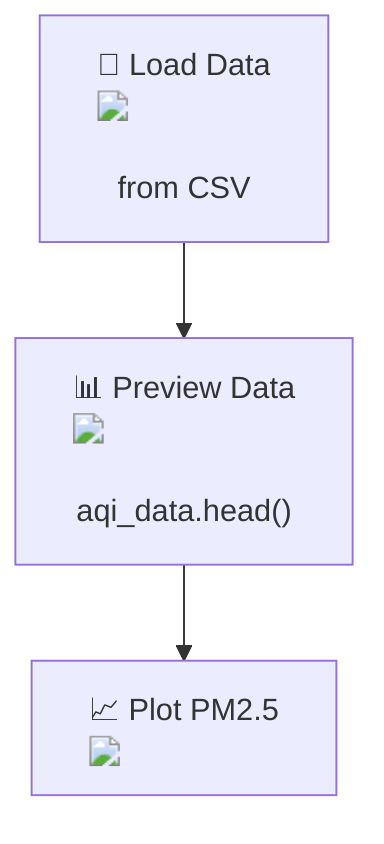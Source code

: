 graph TD;
    A["📁 Load Data <img src='icons/file.svg'/> <br/> from CSV"] --> B["📊 Preview Data <img src='icons/table.svg'/> <br/> aqi_data.head()"];
    B --> C["📈 Plot PM2.5 <img src='dummy_plots/lineplot_template.svg'/>"];